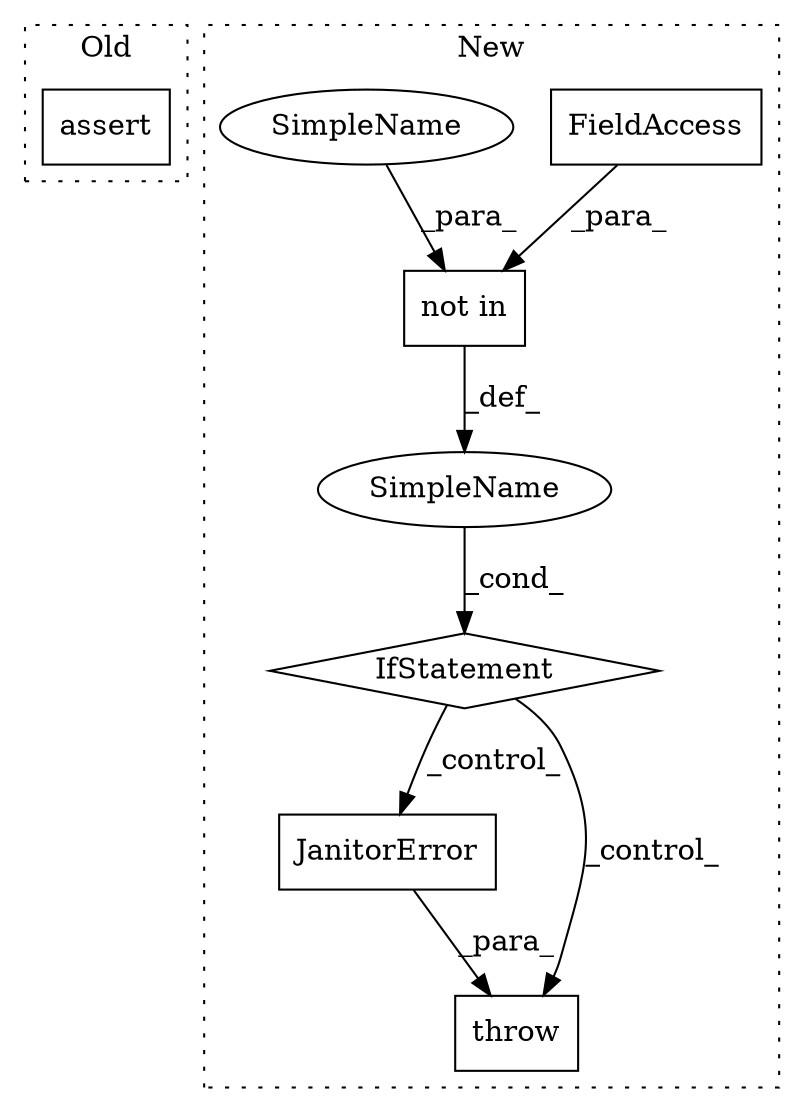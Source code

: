digraph G {
subgraph cluster0 {
1 [label="assert" a="6" s="5129" l="7" shape="box"];
label = "Old";
style="dotted";
}
subgraph cluster1 {
2 [label="JanitorError" a="32" s="5182" l="14" shape="box"];
3 [label="SimpleName" a="42" s="" l="" shape="ellipse"];
4 [label="throw" a="53" s="5176" l="6" shape="box"];
5 [label="IfStatement" a="25" s="5129,5162" l="12,2" shape="diamond"];
6 [label="not in" a="108" s="5141" l="21" shape="box"];
7 [label="FieldAccess" a="22" s="5152" l="10" shape="box"];
8 [label="SimpleName" a="42" s="5141" l="3" shape="ellipse"];
label = "New";
style="dotted";
}
2 -> 4 [label="_para_"];
3 -> 5 [label="_cond_"];
5 -> 4 [label="_control_"];
5 -> 2 [label="_control_"];
6 -> 3 [label="_def_"];
7 -> 6 [label="_para_"];
8 -> 6 [label="_para_"];
}